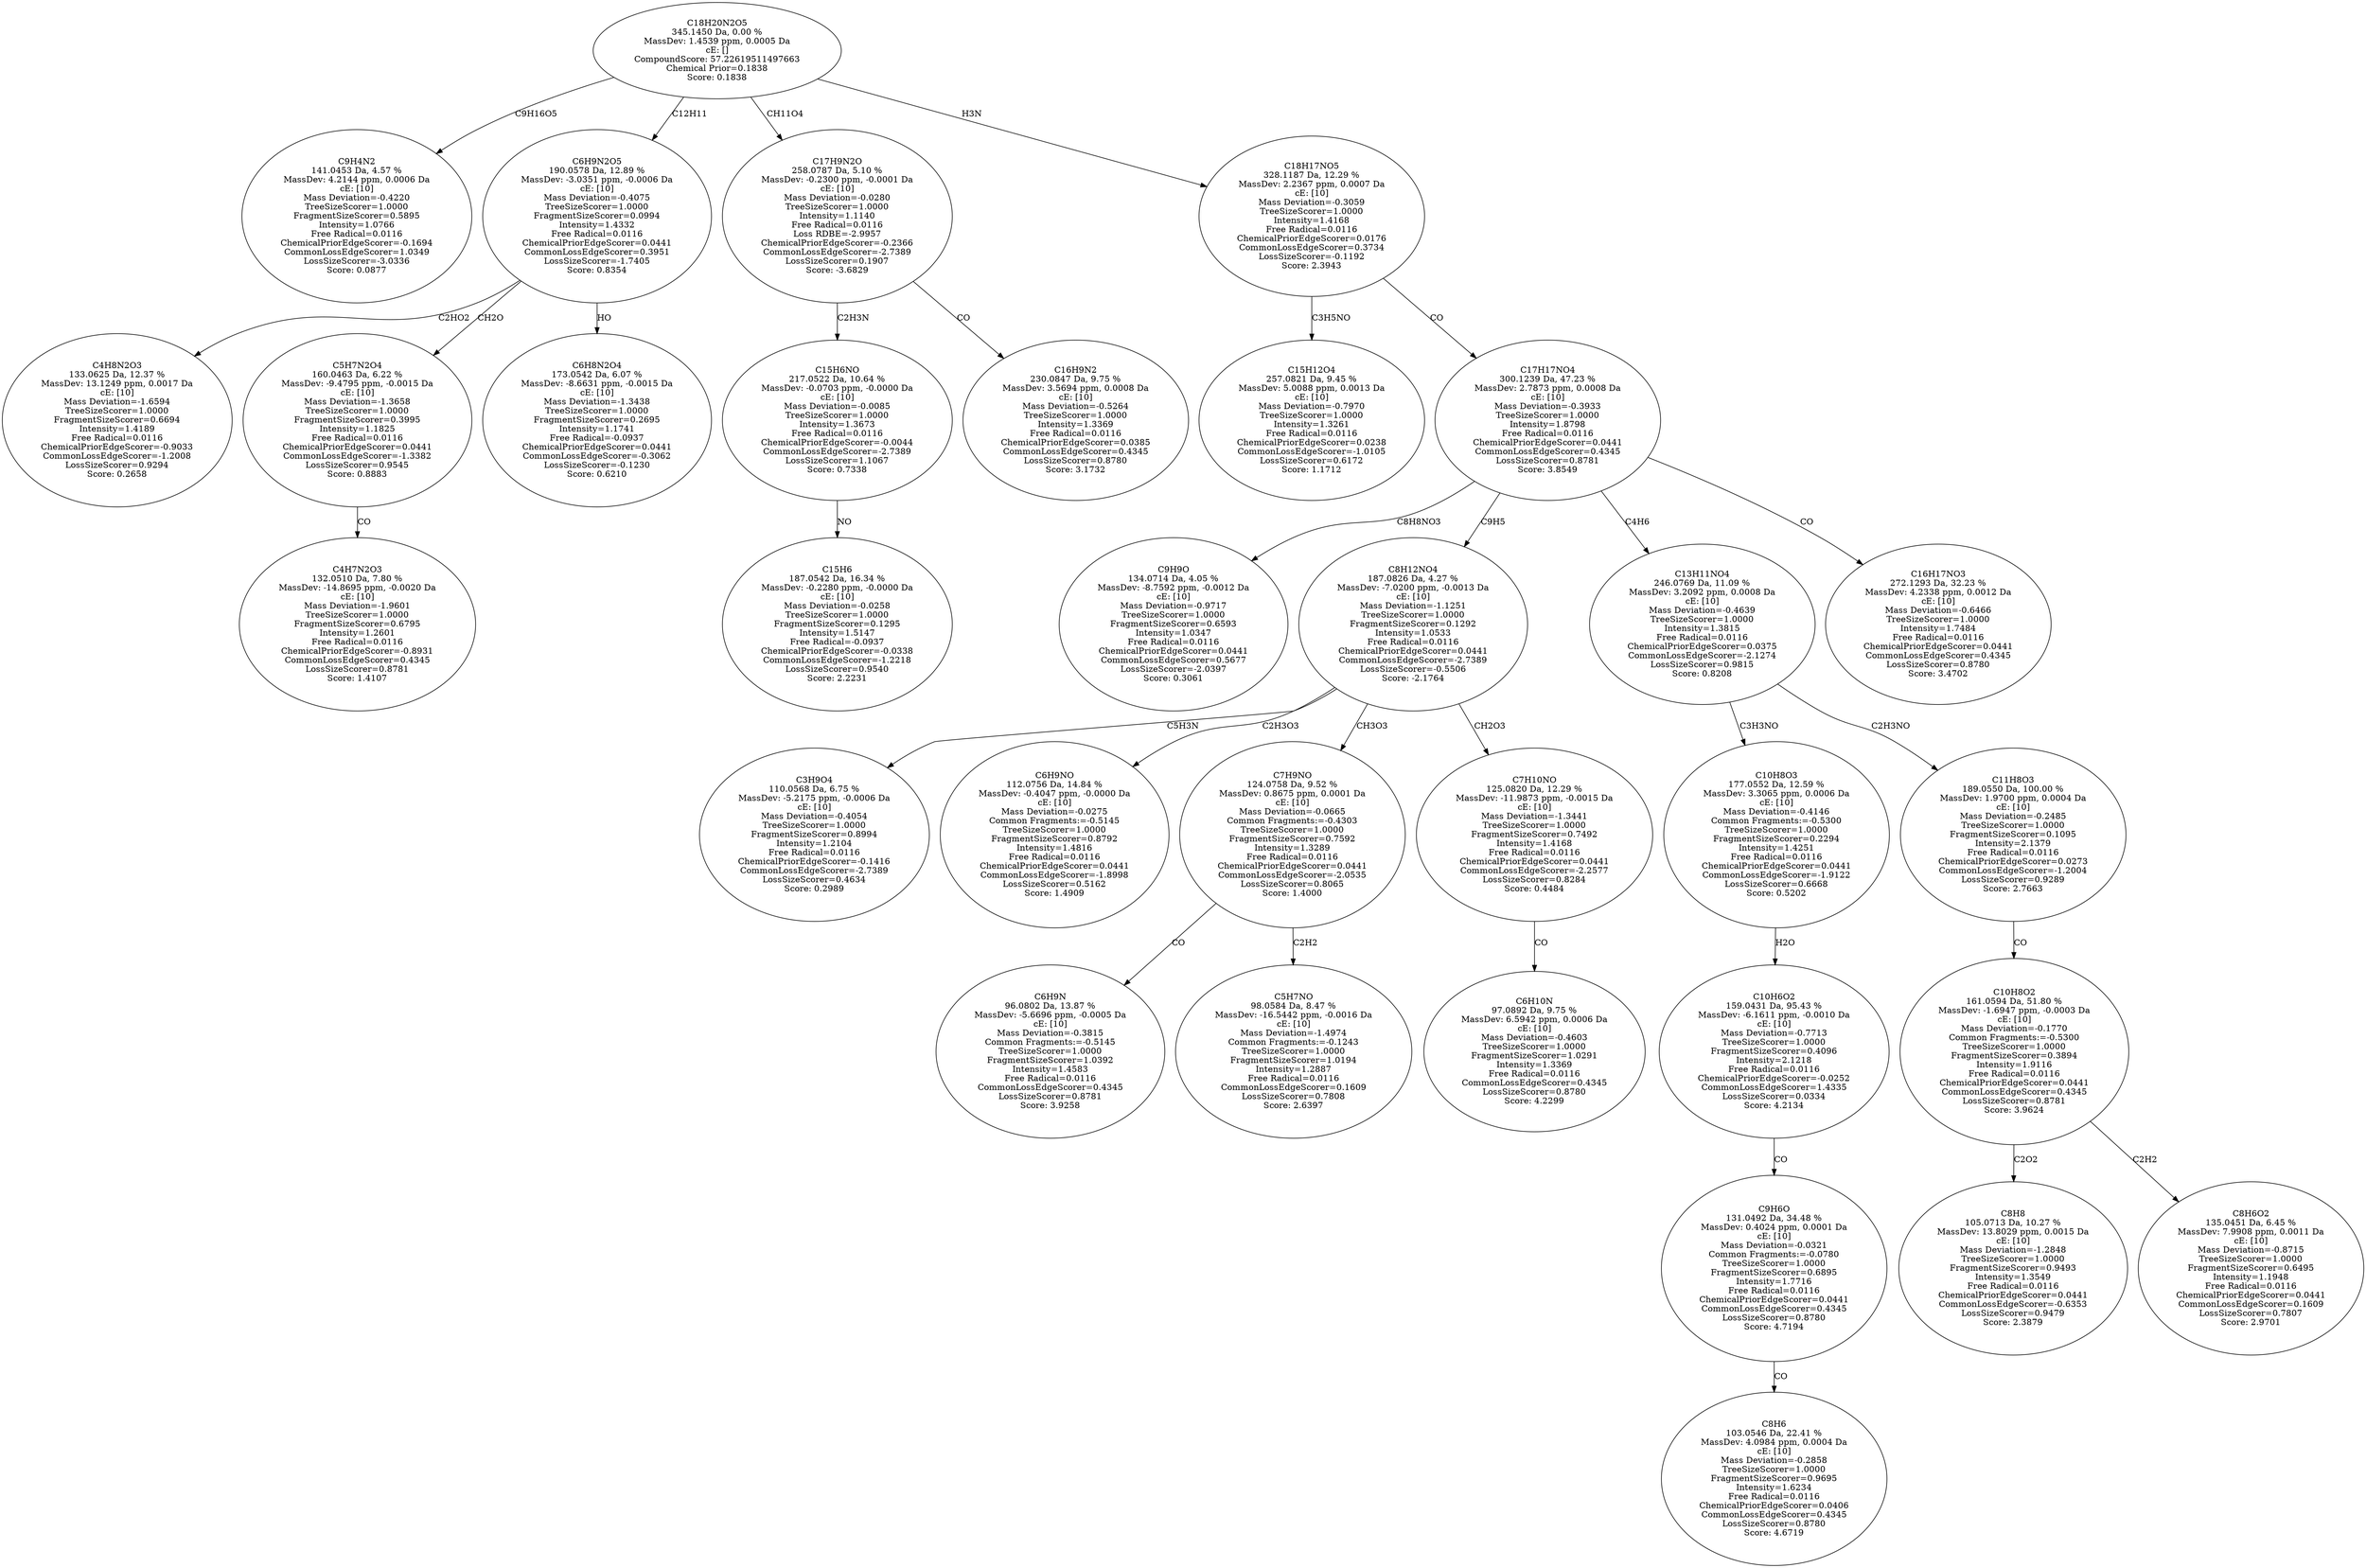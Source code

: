 strict digraph {
v1 [label="C9H4N2\n141.0453 Da, 4.57 %\nMassDev: 4.2144 ppm, 0.0006 Da\ncE: [10]\nMass Deviation=-0.4220\nTreeSizeScorer=1.0000\nFragmentSizeScorer=0.5895\nIntensity=1.0766\nFree Radical=0.0116\nChemicalPriorEdgeScorer=-0.1694\nCommonLossEdgeScorer=1.0349\nLossSizeScorer=-3.0336\nScore: 0.0877"];
v2 [label="C4H8N2O3\n133.0625 Da, 12.37 %\nMassDev: 13.1249 ppm, 0.0017 Da\ncE: [10]\nMass Deviation=-1.6594\nTreeSizeScorer=1.0000\nFragmentSizeScorer=0.6694\nIntensity=1.4189\nFree Radical=0.0116\nChemicalPriorEdgeScorer=-0.9033\nCommonLossEdgeScorer=-1.2008\nLossSizeScorer=0.9294\nScore: 0.2658"];
v3 [label="C4H7N2O3\n132.0510 Da, 7.80 %\nMassDev: -14.8695 ppm, -0.0020 Da\ncE: [10]\nMass Deviation=-1.9601\nTreeSizeScorer=1.0000\nFragmentSizeScorer=0.6795\nIntensity=1.2601\nFree Radical=0.0116\nChemicalPriorEdgeScorer=-0.8931\nCommonLossEdgeScorer=0.4345\nLossSizeScorer=0.8781\nScore: 1.4107"];
v4 [label="C5H7N2O4\n160.0463 Da, 6.22 %\nMassDev: -9.4795 ppm, -0.0015 Da\ncE: [10]\nMass Deviation=-1.3658\nTreeSizeScorer=1.0000\nFragmentSizeScorer=0.3995\nIntensity=1.1825\nFree Radical=0.0116\nChemicalPriorEdgeScorer=0.0441\nCommonLossEdgeScorer=-1.3382\nLossSizeScorer=0.9545\nScore: 0.8883"];
v5 [label="C6H8N2O4\n173.0542 Da, 6.07 %\nMassDev: -8.6631 ppm, -0.0015 Da\ncE: [10]\nMass Deviation=-1.3438\nTreeSizeScorer=1.0000\nFragmentSizeScorer=0.2695\nIntensity=1.1741\nFree Radical=-0.0937\nChemicalPriorEdgeScorer=0.0441\nCommonLossEdgeScorer=-0.3062\nLossSizeScorer=-0.1230\nScore: 0.6210"];
v6 [label="C6H9N2O5\n190.0578 Da, 12.89 %\nMassDev: -3.0351 ppm, -0.0006 Da\ncE: [10]\nMass Deviation=-0.4075\nTreeSizeScorer=1.0000\nFragmentSizeScorer=0.0994\nIntensity=1.4332\nFree Radical=0.0116\nChemicalPriorEdgeScorer=0.0441\nCommonLossEdgeScorer=0.3951\nLossSizeScorer=-1.7405\nScore: 0.8354"];
v7 [label="C15H6\n187.0542 Da, 16.34 %\nMassDev: -0.2280 ppm, -0.0000 Da\ncE: [10]\nMass Deviation=-0.0258\nTreeSizeScorer=1.0000\nFragmentSizeScorer=0.1295\nIntensity=1.5147\nFree Radical=-0.0937\nChemicalPriorEdgeScorer=-0.0338\nCommonLossEdgeScorer=-1.2218\nLossSizeScorer=0.9540\nScore: 2.2231"];
v8 [label="C15H6NO\n217.0522 Da, 10.64 %\nMassDev: -0.0703 ppm, -0.0000 Da\ncE: [10]\nMass Deviation=-0.0085\nTreeSizeScorer=1.0000\nIntensity=1.3673\nFree Radical=0.0116\nChemicalPriorEdgeScorer=-0.0044\nCommonLossEdgeScorer=-2.7389\nLossSizeScorer=1.1067\nScore: 0.7338"];
v9 [label="C16H9N2\n230.0847 Da, 9.75 %\nMassDev: 3.5694 ppm, 0.0008 Da\ncE: [10]\nMass Deviation=-0.5264\nTreeSizeScorer=1.0000\nIntensity=1.3369\nFree Radical=0.0116\nChemicalPriorEdgeScorer=0.0385\nCommonLossEdgeScorer=0.4345\nLossSizeScorer=0.8780\nScore: 3.1732"];
v10 [label="C17H9N2O\n258.0787 Da, 5.10 %\nMassDev: -0.2300 ppm, -0.0001 Da\ncE: [10]\nMass Deviation=-0.0280\nTreeSizeScorer=1.0000\nIntensity=1.1140\nFree Radical=0.0116\nLoss RDBE=-2.9957\nChemicalPriorEdgeScorer=-0.2366\nCommonLossEdgeScorer=-2.7389\nLossSizeScorer=0.1907\nScore: -3.6829"];
v11 [label="C15H12O4\n257.0821 Da, 9.45 %\nMassDev: 5.0088 ppm, 0.0013 Da\ncE: [10]\nMass Deviation=-0.7970\nTreeSizeScorer=1.0000\nIntensity=1.3261\nFree Radical=0.0116\nChemicalPriorEdgeScorer=0.0238\nCommonLossEdgeScorer=-1.0105\nLossSizeScorer=0.6172\nScore: 1.1712"];
v12 [label="C9H9O\n134.0714 Da, 4.05 %\nMassDev: -8.7592 ppm, -0.0012 Da\ncE: [10]\nMass Deviation=-0.9717\nTreeSizeScorer=1.0000\nFragmentSizeScorer=0.6593\nIntensity=1.0347\nFree Radical=0.0116\nChemicalPriorEdgeScorer=0.0441\nCommonLossEdgeScorer=0.5677\nLossSizeScorer=-2.0397\nScore: 0.3061"];
v13 [label="C3H9O4\n110.0568 Da, 6.75 %\nMassDev: -5.2175 ppm, -0.0006 Da\ncE: [10]\nMass Deviation=-0.4054\nTreeSizeScorer=1.0000\nFragmentSizeScorer=0.8994\nIntensity=1.2104\nFree Radical=0.0116\nChemicalPriorEdgeScorer=-0.1416\nCommonLossEdgeScorer=-2.7389\nLossSizeScorer=0.4634\nScore: 0.2989"];
v14 [label="C6H9NO\n112.0756 Da, 14.84 %\nMassDev: -0.4047 ppm, -0.0000 Da\ncE: [10]\nMass Deviation=-0.0275\nCommon Fragments:=-0.5145\nTreeSizeScorer=1.0000\nFragmentSizeScorer=0.8792\nIntensity=1.4816\nFree Radical=0.0116\nChemicalPriorEdgeScorer=0.0441\nCommonLossEdgeScorer=-1.8998\nLossSizeScorer=0.5162\nScore: 1.4909"];
v15 [label="C6H9N\n96.0802 Da, 13.87 %\nMassDev: -5.6696 ppm, -0.0005 Da\ncE: [10]\nMass Deviation=-0.3815\nCommon Fragments:=-0.5145\nTreeSizeScorer=1.0000\nFragmentSizeScorer=1.0392\nIntensity=1.4583\nFree Radical=0.0116\nCommonLossEdgeScorer=0.4345\nLossSizeScorer=0.8781\nScore: 3.9258"];
v16 [label="C5H7NO\n98.0584 Da, 8.47 %\nMassDev: -16.5442 ppm, -0.0016 Da\ncE: [10]\nMass Deviation=-1.4974\nCommon Fragments:=-0.1243\nTreeSizeScorer=1.0000\nFragmentSizeScorer=1.0194\nIntensity=1.2887\nFree Radical=0.0116\nCommonLossEdgeScorer=0.1609\nLossSizeScorer=0.7808\nScore: 2.6397"];
v17 [label="C7H9NO\n124.0758 Da, 9.52 %\nMassDev: 0.8675 ppm, 0.0001 Da\ncE: [10]\nMass Deviation=-0.0665\nCommon Fragments:=-0.4303\nTreeSizeScorer=1.0000\nFragmentSizeScorer=0.7592\nIntensity=1.3289\nFree Radical=0.0116\nChemicalPriorEdgeScorer=0.0441\nCommonLossEdgeScorer=-2.0535\nLossSizeScorer=0.8065\nScore: 1.4000"];
v18 [label="C6H10N\n97.0892 Da, 9.75 %\nMassDev: 6.5942 ppm, 0.0006 Da\ncE: [10]\nMass Deviation=-0.4603\nTreeSizeScorer=1.0000\nFragmentSizeScorer=1.0291\nIntensity=1.3369\nFree Radical=0.0116\nCommonLossEdgeScorer=0.4345\nLossSizeScorer=0.8780\nScore: 4.2299"];
v19 [label="C7H10NO\n125.0820 Da, 12.29 %\nMassDev: -11.9873 ppm, -0.0015 Da\ncE: [10]\nMass Deviation=-1.3441\nTreeSizeScorer=1.0000\nFragmentSizeScorer=0.7492\nIntensity=1.4168\nFree Radical=0.0116\nChemicalPriorEdgeScorer=0.0441\nCommonLossEdgeScorer=-2.2577\nLossSizeScorer=0.8284\nScore: 0.4484"];
v20 [label="C8H12NO4\n187.0826 Da, 4.27 %\nMassDev: -7.0200 ppm, -0.0013 Da\ncE: [10]\nMass Deviation=-1.1251\nTreeSizeScorer=1.0000\nFragmentSizeScorer=0.1292\nIntensity=1.0533\nFree Radical=0.0116\nChemicalPriorEdgeScorer=0.0441\nCommonLossEdgeScorer=-2.7389\nLossSizeScorer=-0.5506\nScore: -2.1764"];
v21 [label="C8H6\n103.0546 Da, 22.41 %\nMassDev: 4.0984 ppm, 0.0004 Da\ncE: [10]\nMass Deviation=-0.2858\nTreeSizeScorer=1.0000\nFragmentSizeScorer=0.9695\nIntensity=1.6234\nFree Radical=0.0116\nChemicalPriorEdgeScorer=0.0406\nCommonLossEdgeScorer=0.4345\nLossSizeScorer=0.8780\nScore: 4.6719"];
v22 [label="C9H6O\n131.0492 Da, 34.48 %\nMassDev: 0.4024 ppm, 0.0001 Da\ncE: [10]\nMass Deviation=-0.0321\nCommon Fragments:=-0.0780\nTreeSizeScorer=1.0000\nFragmentSizeScorer=0.6895\nIntensity=1.7716\nFree Radical=0.0116\nChemicalPriorEdgeScorer=0.0441\nCommonLossEdgeScorer=0.4345\nLossSizeScorer=0.8780\nScore: 4.7194"];
v23 [label="C10H6O2\n159.0431 Da, 95.43 %\nMassDev: -6.1611 ppm, -0.0010 Da\ncE: [10]\nMass Deviation=-0.7713\nTreeSizeScorer=1.0000\nFragmentSizeScorer=0.4096\nIntensity=2.1218\nFree Radical=0.0116\nChemicalPriorEdgeScorer=-0.0252\nCommonLossEdgeScorer=1.4335\nLossSizeScorer=0.0334\nScore: 4.2134"];
v24 [label="C10H8O3\n177.0552 Da, 12.59 %\nMassDev: 3.3065 ppm, 0.0006 Da\ncE: [10]\nMass Deviation=-0.4146\nCommon Fragments:=-0.5300\nTreeSizeScorer=1.0000\nFragmentSizeScorer=0.2294\nIntensity=1.4251\nFree Radical=0.0116\nChemicalPriorEdgeScorer=0.0441\nCommonLossEdgeScorer=-1.9122\nLossSizeScorer=0.6668\nScore: 0.5202"];
v25 [label="C8H8\n105.0713 Da, 10.27 %\nMassDev: 13.8029 ppm, 0.0015 Da\ncE: [10]\nMass Deviation=-1.2848\nTreeSizeScorer=1.0000\nFragmentSizeScorer=0.9493\nIntensity=1.3549\nFree Radical=0.0116\nChemicalPriorEdgeScorer=0.0441\nCommonLossEdgeScorer=-0.6353\nLossSizeScorer=0.9479\nScore: 2.3879"];
v26 [label="C8H6O2\n135.0451 Da, 6.45 %\nMassDev: 7.9908 ppm, 0.0011 Da\ncE: [10]\nMass Deviation=-0.8715\nTreeSizeScorer=1.0000\nFragmentSizeScorer=0.6495\nIntensity=1.1948\nFree Radical=0.0116\nChemicalPriorEdgeScorer=0.0441\nCommonLossEdgeScorer=0.1609\nLossSizeScorer=0.7807\nScore: 2.9701"];
v27 [label="C10H8O2\n161.0594 Da, 51.80 %\nMassDev: -1.6947 ppm, -0.0003 Da\ncE: [10]\nMass Deviation=-0.1770\nCommon Fragments:=-0.5300\nTreeSizeScorer=1.0000\nFragmentSizeScorer=0.3894\nIntensity=1.9116\nFree Radical=0.0116\nChemicalPriorEdgeScorer=0.0441\nCommonLossEdgeScorer=0.4345\nLossSizeScorer=0.8781\nScore: 3.9624"];
v28 [label="C11H8O3\n189.0550 Da, 100.00 %\nMassDev: 1.9700 ppm, 0.0004 Da\ncE: [10]\nMass Deviation=-0.2485\nTreeSizeScorer=1.0000\nFragmentSizeScorer=0.1095\nIntensity=2.1379\nFree Radical=0.0116\nChemicalPriorEdgeScorer=0.0273\nCommonLossEdgeScorer=-1.2004\nLossSizeScorer=0.9289\nScore: 2.7663"];
v29 [label="C13H11NO4\n246.0769 Da, 11.09 %\nMassDev: 3.2092 ppm, 0.0008 Da\ncE: [10]\nMass Deviation=-0.4639\nTreeSizeScorer=1.0000\nIntensity=1.3815\nFree Radical=0.0116\nChemicalPriorEdgeScorer=0.0375\nCommonLossEdgeScorer=-2.1274\nLossSizeScorer=0.9815\nScore: 0.8208"];
v30 [label="C16H17NO3\n272.1293 Da, 32.23 %\nMassDev: 4.2338 ppm, 0.0012 Da\ncE: [10]\nMass Deviation=-0.6466\nTreeSizeScorer=1.0000\nIntensity=1.7484\nFree Radical=0.0116\nChemicalPriorEdgeScorer=0.0441\nCommonLossEdgeScorer=0.4345\nLossSizeScorer=0.8780\nScore: 3.4702"];
v31 [label="C17H17NO4\n300.1239 Da, 47.23 %\nMassDev: 2.7873 ppm, 0.0008 Da\ncE: [10]\nMass Deviation=-0.3933\nTreeSizeScorer=1.0000\nIntensity=1.8798\nFree Radical=0.0116\nChemicalPriorEdgeScorer=0.0441\nCommonLossEdgeScorer=0.4345\nLossSizeScorer=0.8781\nScore: 3.8549"];
v32 [label="C18H17NO5\n328.1187 Da, 12.29 %\nMassDev: 2.2367 ppm, 0.0007 Da\ncE: [10]\nMass Deviation=-0.3059\nTreeSizeScorer=1.0000\nIntensity=1.4168\nFree Radical=0.0116\nChemicalPriorEdgeScorer=0.0176\nCommonLossEdgeScorer=0.3734\nLossSizeScorer=-0.1192\nScore: 2.3943"];
v33 [label="C18H20N2O5\n345.1450 Da, 0.00 %\nMassDev: 1.4539 ppm, 0.0005 Da\ncE: []\nCompoundScore: 57.22619511497663\nChemical Prior=0.1838\nScore: 0.1838"];
v33 -> v1 [label="C9H16O5"];
v6 -> v2 [label="C2HO2"];
v4 -> v3 [label="CO"];
v6 -> v4 [label="CH2O"];
v6 -> v5 [label="HO"];
v33 -> v6 [label="C12H11"];
v8 -> v7 [label="NO"];
v10 -> v8 [label="C2H3N"];
v10 -> v9 [label="CO"];
v33 -> v10 [label="CH11O4"];
v32 -> v11 [label="C3H5NO"];
v31 -> v12 [label="C8H8NO3"];
v20 -> v13 [label="C5H3N"];
v20 -> v14 [label="C2H3O3"];
v17 -> v15 [label="CO"];
v17 -> v16 [label="C2H2"];
v20 -> v17 [label="CH3O3"];
v19 -> v18 [label="CO"];
v20 -> v19 [label="CH2O3"];
v31 -> v20 [label="C9H5"];
v22 -> v21 [label="CO"];
v23 -> v22 [label="CO"];
v24 -> v23 [label="H2O"];
v29 -> v24 [label="C3H3NO"];
v27 -> v25 [label="C2O2"];
v27 -> v26 [label="C2H2"];
v28 -> v27 [label="CO"];
v29 -> v28 [label="C2H3NO"];
v31 -> v29 [label="C4H6"];
v31 -> v30 [label="CO"];
v32 -> v31 [label="CO"];
v33 -> v32 [label="H3N"];
}